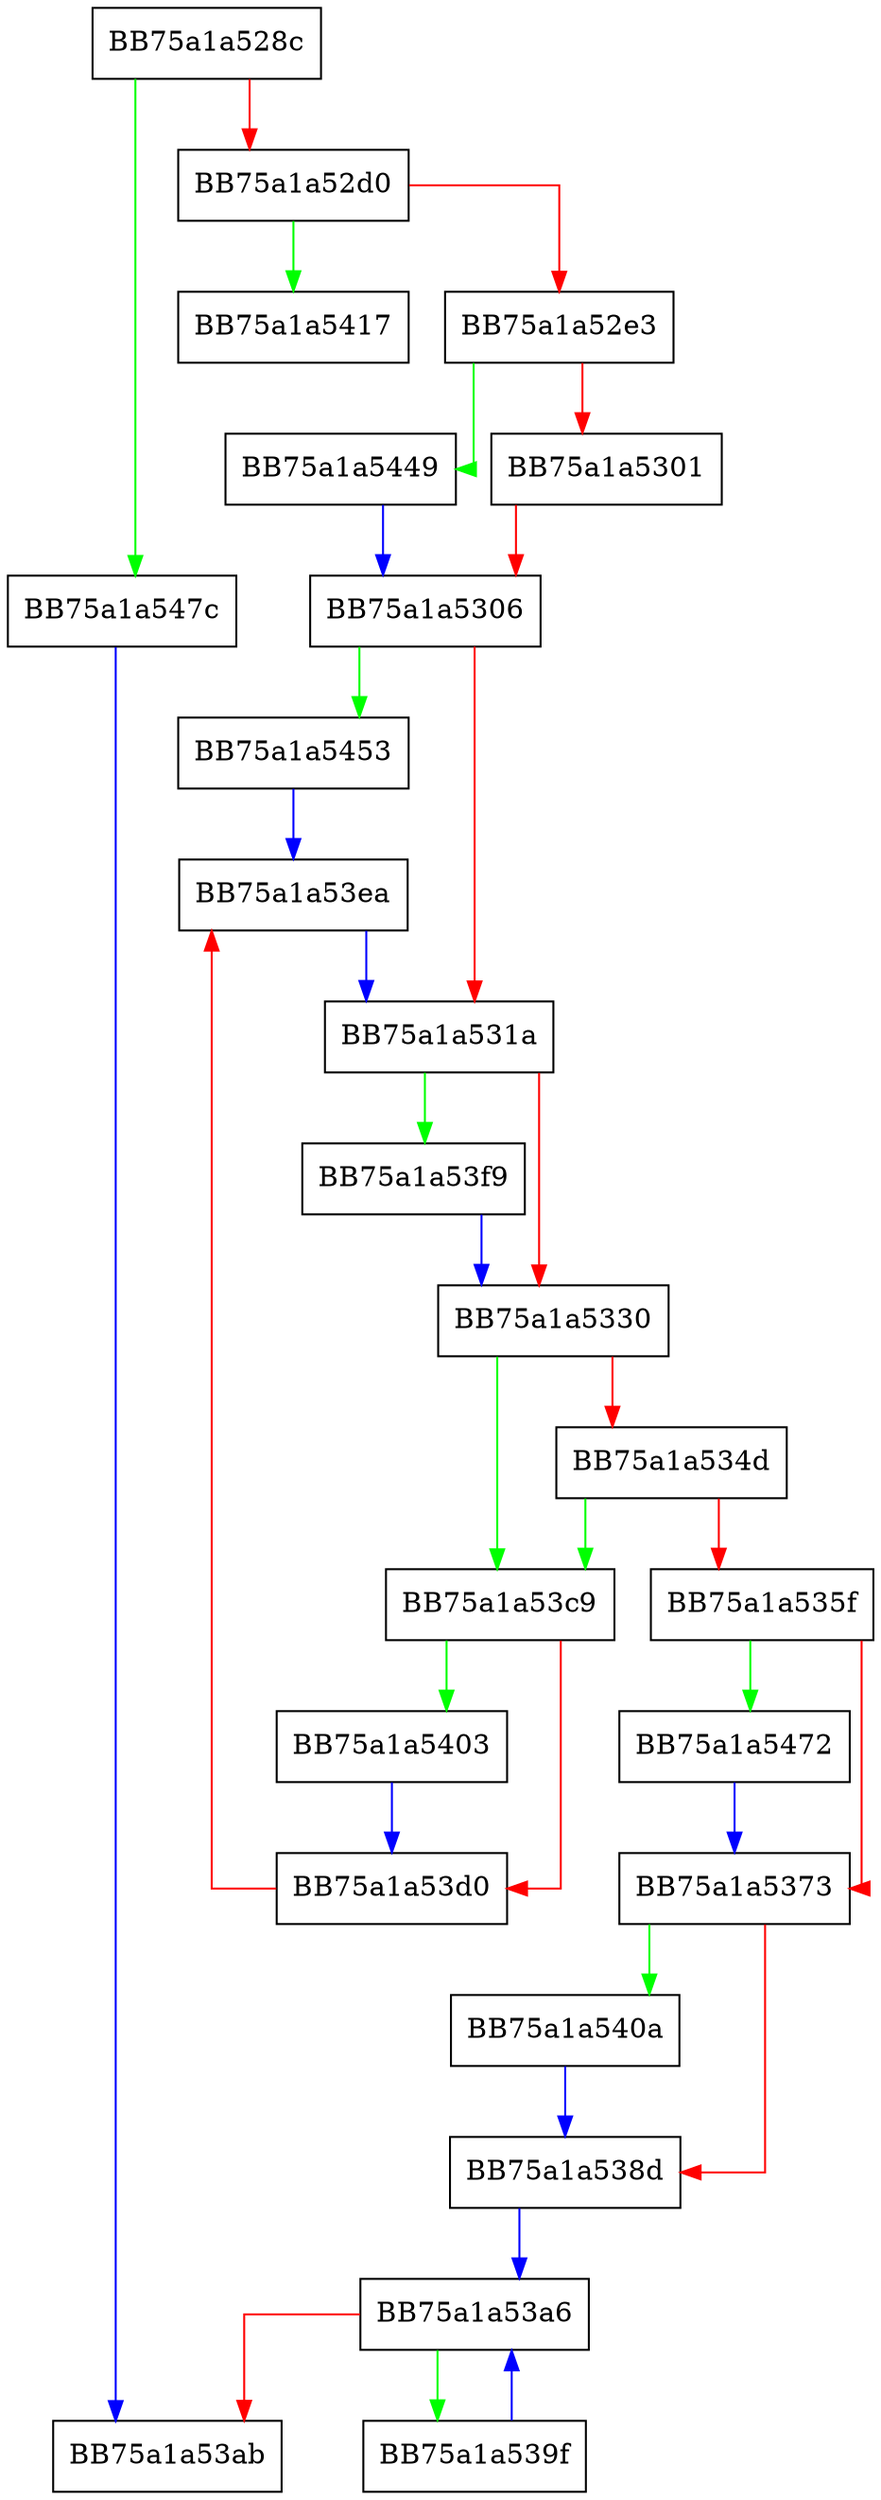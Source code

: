 digraph _Assign_grow {
  node [shape="box"];
  graph [splines=ortho];
  BB75a1a528c -> BB75a1a547c [color="green"];
  BB75a1a528c -> BB75a1a52d0 [color="red"];
  BB75a1a52d0 -> BB75a1a5417 [color="green"];
  BB75a1a52d0 -> BB75a1a52e3 [color="red"];
  BB75a1a52e3 -> BB75a1a5449 [color="green"];
  BB75a1a52e3 -> BB75a1a5301 [color="red"];
  BB75a1a5301 -> BB75a1a5306 [color="red"];
  BB75a1a5306 -> BB75a1a5453 [color="green"];
  BB75a1a5306 -> BB75a1a531a [color="red"];
  BB75a1a531a -> BB75a1a53f9 [color="green"];
  BB75a1a531a -> BB75a1a5330 [color="red"];
  BB75a1a5330 -> BB75a1a53c9 [color="green"];
  BB75a1a5330 -> BB75a1a534d [color="red"];
  BB75a1a534d -> BB75a1a53c9 [color="green"];
  BB75a1a534d -> BB75a1a535f [color="red"];
  BB75a1a535f -> BB75a1a5472 [color="green"];
  BB75a1a535f -> BB75a1a5373 [color="red"];
  BB75a1a5373 -> BB75a1a540a [color="green"];
  BB75a1a5373 -> BB75a1a538d [color="red"];
  BB75a1a538d -> BB75a1a53a6 [color="blue"];
  BB75a1a539f -> BB75a1a53a6 [color="blue"];
  BB75a1a53a6 -> BB75a1a539f [color="green"];
  BB75a1a53a6 -> BB75a1a53ab [color="red"];
  BB75a1a53c9 -> BB75a1a5403 [color="green"];
  BB75a1a53c9 -> BB75a1a53d0 [color="red"];
  BB75a1a53d0 -> BB75a1a53ea [color="red"];
  BB75a1a53ea -> BB75a1a531a [color="blue"];
  BB75a1a53f9 -> BB75a1a5330 [color="blue"];
  BB75a1a5403 -> BB75a1a53d0 [color="blue"];
  BB75a1a540a -> BB75a1a538d [color="blue"];
  BB75a1a5449 -> BB75a1a5306 [color="blue"];
  BB75a1a5453 -> BB75a1a53ea [color="blue"];
  BB75a1a5472 -> BB75a1a5373 [color="blue"];
  BB75a1a547c -> BB75a1a53ab [color="blue"];
}